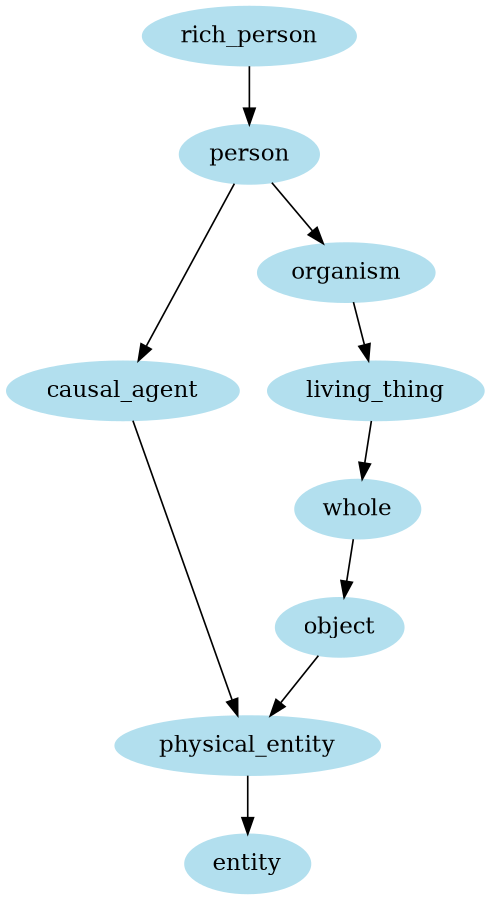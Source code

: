 digraph unix {
	node [color=lightblue2 style=filled]
	size="6,6"
	rich_person -> person
	person -> causal_agent
	causal_agent -> physical_entity
	physical_entity -> entity
	person -> organism
	organism -> living_thing
	living_thing -> whole
	whole -> object
	object -> physical_entity
}
